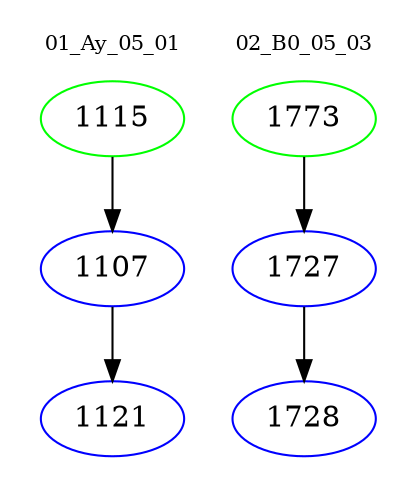 digraph{
subgraph cluster_0 {
color = white
label = "01_Ay_05_01";
fontsize=10;
T0_1115 [label="1115", color="green"]
T0_1115 -> T0_1107 [color="black"]
T0_1107 [label="1107", color="blue"]
T0_1107 -> T0_1121 [color="black"]
T0_1121 [label="1121", color="blue"]
}
subgraph cluster_1 {
color = white
label = "02_B0_05_03";
fontsize=10;
T1_1773 [label="1773", color="green"]
T1_1773 -> T1_1727 [color="black"]
T1_1727 [label="1727", color="blue"]
T1_1727 -> T1_1728 [color="black"]
T1_1728 [label="1728", color="blue"]
}
}
